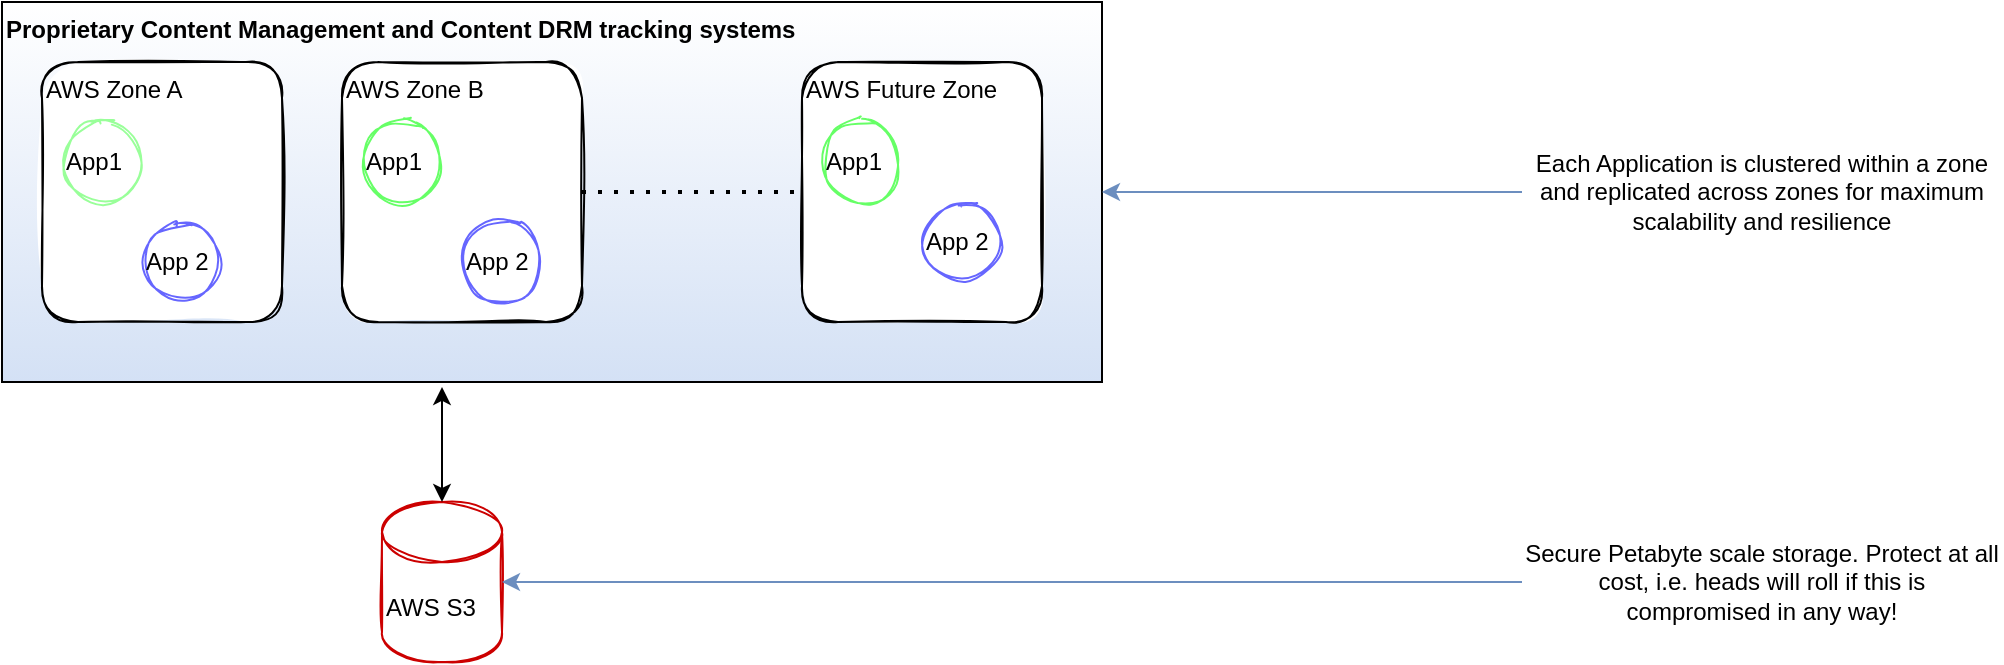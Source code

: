 <mxfile version="13.6.9" type="github">
  <diagram name="Page-1" id="5f0bae14-7c28-e335-631c-24af17079c00">
    <mxGraphModel dx="1038" dy="548" grid="1" gridSize="10" guides="1" tooltips="1" connect="1" arrows="1" fold="1" page="1" pageScale="1" pageWidth="3000" pageHeight="2000" background="#ffffff" math="0" shadow="0">
      <root>
        <mxCell id="0" />
        <mxCell id="1" parent="0" />
        <mxCell id="GOLraGF-CfSpLIagJdrl-1" value="Proprietary Content Management and Content DRM tracking systems" style="rounded=0;whiteSpace=wrap;html=1;fontStyle=1;shadow=0;gradientColor=#D4E1F5;align=left;verticalAlign=top;" vertex="1" parent="1">
          <mxGeometry x="160" y="210" width="550" height="190" as="geometry" />
        </mxCell>
        <mxCell id="GOLraGF-CfSpLIagJdrl-5" value="AWS Zone A" style="rounded=1;whiteSpace=wrap;html=1;shadow=0;sketch=1;gradientColor=none;align=left;verticalAlign=top;" vertex="1" parent="1">
          <mxGeometry x="180" y="240" width="120" height="130" as="geometry" />
        </mxCell>
        <mxCell id="GOLraGF-CfSpLIagJdrl-6" value="AWS Zone B" style="rounded=1;whiteSpace=wrap;html=1;shadow=0;sketch=1;gradientColor=none;align=left;verticalAlign=top;" vertex="1" parent="1">
          <mxGeometry x="330" y="240" width="120" height="130" as="geometry" />
        </mxCell>
        <mxCell id="GOLraGF-CfSpLIagJdrl-7" value="AWS Future Zone" style="rounded=1;whiteSpace=wrap;html=1;shadow=0;sketch=1;gradientColor=none;align=left;verticalAlign=top;" vertex="1" parent="1">
          <mxGeometry x="560" y="240" width="120" height="130" as="geometry" />
        </mxCell>
        <mxCell id="GOLraGF-CfSpLIagJdrl-8" value="AWS S3" style="shape=cylinder3;whiteSpace=wrap;html=1;boundedLbl=1;backgroundOutline=1;size=15;shadow=0;sketch=1;gradientColor=none;align=left;strokeColor=#CC0000;" vertex="1" parent="1">
          <mxGeometry x="350" y="460" width="60" height="80" as="geometry" />
        </mxCell>
        <mxCell id="GOLraGF-CfSpLIagJdrl-10" value="" style="endArrow=none;dashed=1;html=1;dashPattern=1 3;strokeWidth=2;exitX=1;exitY=0.5;exitDx=0;exitDy=0;entryX=0;entryY=0.5;entryDx=0;entryDy=0;" edge="1" parent="1" source="GOLraGF-CfSpLIagJdrl-6" target="GOLraGF-CfSpLIagJdrl-7">
          <mxGeometry width="50" height="50" relative="1" as="geometry">
            <mxPoint x="470" y="290" as="sourcePoint" />
            <mxPoint x="520" y="240" as="targetPoint" />
          </mxGeometry>
        </mxCell>
        <mxCell id="GOLraGF-CfSpLIagJdrl-11" value="Secure Petabyte scale storage. Protect at all cost, i.e. heads will roll if this is compromised in any way!" style="text;html=1;strokeColor=none;fillColor=none;align=center;verticalAlign=middle;whiteSpace=wrap;rounded=0;shadow=0;sketch=1;" vertex="1" parent="1">
          <mxGeometry x="920" y="460" width="240" height="80" as="geometry" />
        </mxCell>
        <mxCell id="GOLraGF-CfSpLIagJdrl-12" value="" style="endArrow=classic;html=1;entryX=1;entryY=0.5;entryDx=0;entryDy=0;entryPerimeter=0;exitX=0;exitY=0.5;exitDx=0;exitDy=0;strokeColor=#6c8ebf;fillColor=#dae8fc;" edge="1" parent="1" source="GOLraGF-CfSpLIagJdrl-11" target="GOLraGF-CfSpLIagJdrl-8">
          <mxGeometry width="50" height="50" relative="1" as="geometry">
            <mxPoint x="500" y="490" as="sourcePoint" />
            <mxPoint x="550" y="440" as="targetPoint" />
          </mxGeometry>
        </mxCell>
        <mxCell id="GOLraGF-CfSpLIagJdrl-15" value="" style="endArrow=classic;startArrow=classic;html=1;entryX=0.4;entryY=1.013;entryDx=0;entryDy=0;entryPerimeter=0;exitX=0.5;exitY=0;exitDx=0;exitDy=0;exitPerimeter=0;" edge="1" parent="1" source="GOLraGF-CfSpLIagJdrl-8" target="GOLraGF-CfSpLIagJdrl-1">
          <mxGeometry width="50" height="50" relative="1" as="geometry">
            <mxPoint x="300" y="390" as="sourcePoint" />
            <mxPoint x="350" y="340" as="targetPoint" />
          </mxGeometry>
        </mxCell>
        <mxCell id="GOLraGF-CfSpLIagJdrl-16" value="App1" style="ellipse;whiteSpace=wrap;html=1;aspect=fixed;shadow=0;sketch=1;gradientColor=none;align=left;strokeColor=#99FF99;" vertex="1" parent="1">
          <mxGeometry x="190" y="270" width="40" height="40" as="geometry" />
        </mxCell>
        <mxCell id="GOLraGF-CfSpLIagJdrl-17" value="App1" style="ellipse;whiteSpace=wrap;html=1;aspect=fixed;shadow=0;sketch=1;gradientColor=none;align=left;strokeColor=#66FF66;" vertex="1" parent="1">
          <mxGeometry x="340" y="270" width="40" height="40" as="geometry" />
        </mxCell>
        <mxCell id="GOLraGF-CfSpLIagJdrl-18" value="App1" style="ellipse;whiteSpace=wrap;html=1;aspect=fixed;shadow=0;sketch=1;gradientColor=none;align=left;strokeColor=#66FF66;" vertex="1" parent="1">
          <mxGeometry x="570" y="270" width="40" height="40" as="geometry" />
        </mxCell>
        <mxCell id="GOLraGF-CfSpLIagJdrl-19" value="App 2" style="ellipse;whiteSpace=wrap;html=1;aspect=fixed;shadow=0;sketch=1;gradientColor=none;align=left;strokeColor=#6666FF;" vertex="1" parent="1">
          <mxGeometry x="230" y="320" width="40" height="40" as="geometry" />
        </mxCell>
        <mxCell id="GOLraGF-CfSpLIagJdrl-20" value="App 2" style="ellipse;whiteSpace=wrap;html=1;aspect=fixed;shadow=0;sketch=1;gradientColor=none;align=left;strokeColor=#6666FF;" vertex="1" parent="1">
          <mxGeometry x="390" y="320" width="40" height="40" as="geometry" />
        </mxCell>
        <mxCell id="GOLraGF-CfSpLIagJdrl-21" value="App 2" style="ellipse;whiteSpace=wrap;html=1;aspect=fixed;shadow=0;sketch=1;gradientColor=none;align=left;strokeColor=#6666FF;" vertex="1" parent="1">
          <mxGeometry x="620" y="310" width="40" height="40" as="geometry" />
        </mxCell>
        <mxCell id="GOLraGF-CfSpLIagJdrl-23" value="Each Application is clustered within a zone and replicated across zones for maximum scalability and resilience" style="text;html=1;strokeColor=none;fillColor=none;align=center;verticalAlign=middle;whiteSpace=wrap;rounded=0;shadow=0;sketch=1;" vertex="1" parent="1">
          <mxGeometry x="920" y="235" width="240" height="140" as="geometry" />
        </mxCell>
        <mxCell id="GOLraGF-CfSpLIagJdrl-24" value="" style="endArrow=classic;html=1;entryX=1;entryY=0.5;entryDx=0;entryDy=0;fillColor=#dae8fc;strokeColor=#6c8ebf;" edge="1" parent="1" source="GOLraGF-CfSpLIagJdrl-23" target="GOLraGF-CfSpLIagJdrl-1">
          <mxGeometry width="50" height="50" relative="1" as="geometry">
            <mxPoint x="500" y="460" as="sourcePoint" />
            <mxPoint x="550" y="410" as="targetPoint" />
          </mxGeometry>
        </mxCell>
      </root>
    </mxGraphModel>
  </diagram>
</mxfile>
